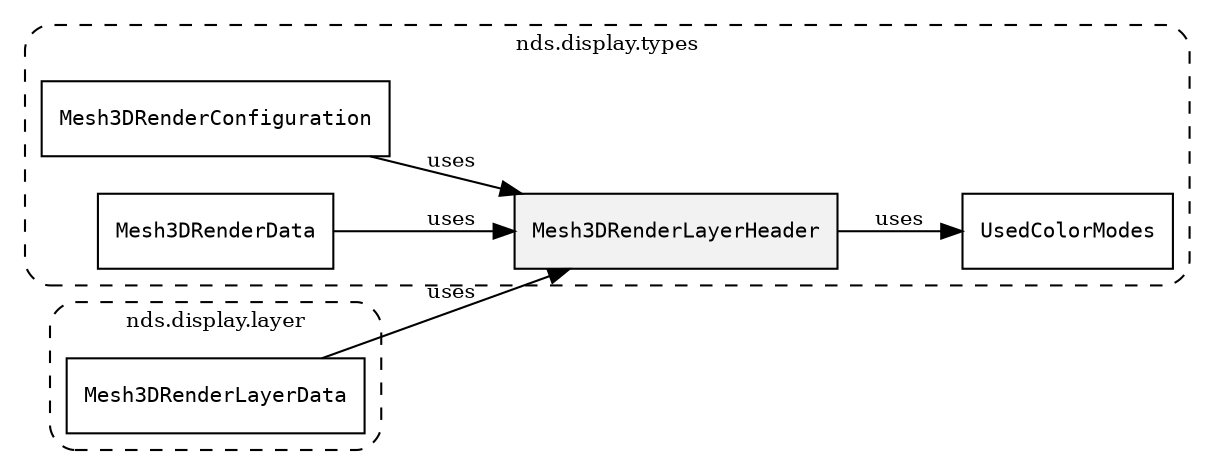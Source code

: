 /**
 * This dot file creates symbol collaboration diagram for Mesh3DRenderLayerHeader.
 */
digraph ZSERIO
{
    node [shape=box, fontsize=10];
    rankdir="LR";
    fontsize=10;
    tooltip="Mesh3DRenderLayerHeader collaboration diagram";

    subgraph "cluster_nds.display.types"
    {
        style="dashed, rounded";
        label="nds.display.types";
        tooltip="Package nds.display.types";
        href="../../../content/packages/nds.display.types.html#Package-nds-display-types";
        target="_parent";

        "Mesh3DRenderLayerHeader" [style="filled", fillcolor="#0000000D", target="_parent", label=<<font face="monospace"><table align="center" border="0" cellspacing="0" cellpadding="0"><tr><td href="../../../content/packages/nds.display.types.html#Structure-Mesh3DRenderLayerHeader" title="Structure defined in nds.display.types">Mesh3DRenderLayerHeader</td></tr></table></font>>];
        "UsedColorModes" [target="_parent", label=<<font face="monospace"><table align="center" border="0" cellspacing="0" cellpadding="0"><tr><td href="../../../content/packages/nds.display.types.html#Bitmask-UsedColorModes" title="Bitmask defined in nds.display.types">UsedColorModes</td></tr></table></font>>];
        "Mesh3DRenderConfiguration" [target="_parent", label=<<font face="monospace"><table align="center" border="0" cellspacing="0" cellpadding="0"><tr><td href="../../../content/packages/nds.display.types.html#Structure-Mesh3DRenderConfiguration" title="Structure defined in nds.display.types">Mesh3DRenderConfiguration</td></tr></table></font>>];
        "Mesh3DRenderData" [target="_parent", label=<<font face="monospace"><table align="center" border="0" cellspacing="0" cellpadding="0"><tr><td href="../../../content/packages/nds.display.types.html#Structure-Mesh3DRenderData" title="Structure defined in nds.display.types">Mesh3DRenderData</td></tr></table></font>>];
    }

    subgraph "cluster_nds.display.layer"
    {
        style="dashed, rounded";
        label="nds.display.layer";
        tooltip="Package nds.display.layer";
        href="../../../content/packages/nds.display.layer.html#Package-nds-display-layer";
        target="_parent";

        "Mesh3DRenderLayerData" [target="_parent", label=<<font face="monospace"><table align="center" border="0" cellspacing="0" cellpadding="0"><tr><td href="../../../content/packages/nds.display.layer.html#Structure-Mesh3DRenderLayerData" title="Structure defined in nds.display.layer">Mesh3DRenderLayerData</td></tr></table></font>>];
    }

    "Mesh3DRenderLayerHeader" -> "UsedColorModes" [label="uses", fontsize=10];
    "Mesh3DRenderLayerData" -> "Mesh3DRenderLayerHeader" [label="uses", fontsize=10];
    "Mesh3DRenderConfiguration" -> "Mesh3DRenderLayerHeader" [label="uses", fontsize=10];
    "Mesh3DRenderData" -> "Mesh3DRenderLayerHeader" [label="uses", fontsize=10];
}
